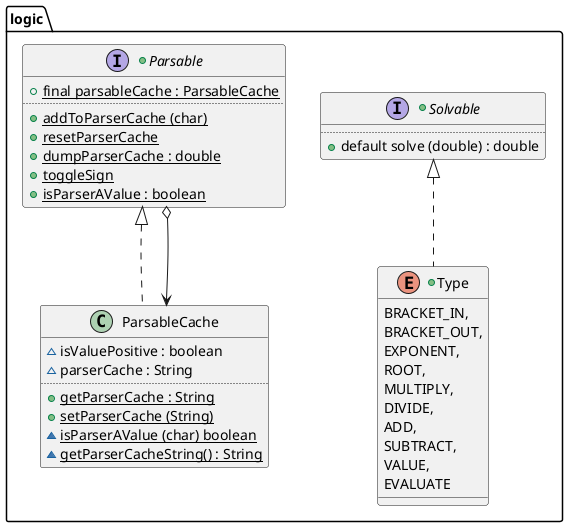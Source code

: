 @startuml

package logic {

    +interface Solvable {
        ..
            +{method} default solve (double) : double
    }

    +interface Parsable {
            +{field}{static}final parsableCache : ParsableCache
        ..
            +{method} {static} addToParserCache (char)
            +{method} {static} resetParserCache
            +{method} {static} dumpParserCache : double
            +{method} {static} toggleSign
            +{method} {static} isParserAValue : boolean
    }

    +enum Type implements Solvable{
            BRACKET_IN,
            BRACKET_OUT,
            EXPONENT,
            ROOT,
            MULTIPLY,
            DIVIDE,
            ADD,
            SUBTRACT,
            VALUE,
            EVALUATE
    }

    class ParsableCache {
            ~{field} isValuePositive : boolean
            ~{field} parserCache : String
        ..
            +{method} {static} getParserCache : String
            +{method} {static} setParserCache (String)
            ~{method} {static} isParserAValue (char) boolean
            ~{method} {static} getParserCacheString() : String
    }

    Parsable <|-down. ParsableCache
    Parsable o-down-> ParsableCache
}

@enduml